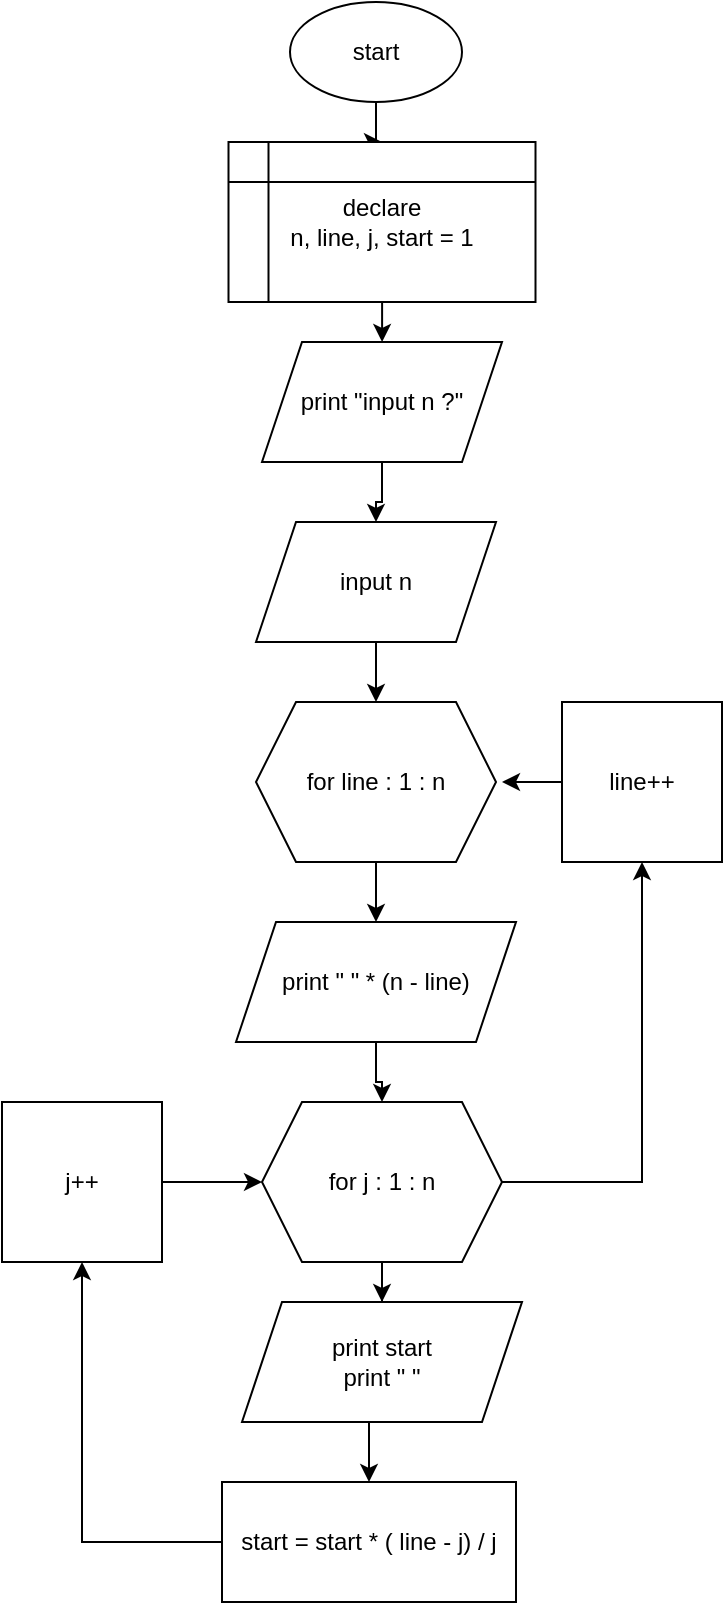 <mxfile version="13.8.0" type="github">
  <diagram id="eT6Rf1ChbxOusexTK_us" name="Page-1">
    <mxGraphModel dx="868" dy="450" grid="1" gridSize="10" guides="1" tooltips="1" connect="1" arrows="1" fold="1" page="1" pageScale="1" pageWidth="827" pageHeight="1169" math="0" shadow="0">
      <root>
        <mxCell id="0" />
        <mxCell id="1" parent="0" />
        <mxCell id="IwWxDs_kXItWFdYUO2PJ-24" style="edgeStyle=orthogonalEdgeStyle;rounded=0;orthogonalLoop=1;jettySize=auto;html=1;entryX=0.5;entryY=0;entryDx=0;entryDy=0;" edge="1" parent="1" source="IwWxDs_kXItWFdYUO2PJ-1" target="IwWxDs_kXItWFdYUO2PJ-2">
          <mxGeometry relative="1" as="geometry" />
        </mxCell>
        <mxCell id="IwWxDs_kXItWFdYUO2PJ-1" value="start" style="ellipse;whiteSpace=wrap;html=1;" vertex="1" parent="1">
          <mxGeometry x="354" y="20" width="86" height="50" as="geometry" />
        </mxCell>
        <mxCell id="IwWxDs_kXItWFdYUO2PJ-25" style="edgeStyle=orthogonalEdgeStyle;rounded=0;orthogonalLoop=1;jettySize=auto;html=1;" edge="1" parent="1" source="IwWxDs_kXItWFdYUO2PJ-2" target="IwWxDs_kXItWFdYUO2PJ-3">
          <mxGeometry relative="1" as="geometry" />
        </mxCell>
        <mxCell id="IwWxDs_kXItWFdYUO2PJ-2" value="declare&lt;br&gt;n, line, j, start = 1" style="shape=internalStorage;whiteSpace=wrap;html=1;backgroundOutline=1;" vertex="1" parent="1">
          <mxGeometry x="323.25" y="90" width="153.5" height="80" as="geometry" />
        </mxCell>
        <mxCell id="IwWxDs_kXItWFdYUO2PJ-26" style="edgeStyle=orthogonalEdgeStyle;rounded=0;orthogonalLoop=1;jettySize=auto;html=1;entryX=0.5;entryY=0;entryDx=0;entryDy=0;" edge="1" parent="1" source="IwWxDs_kXItWFdYUO2PJ-3" target="IwWxDs_kXItWFdYUO2PJ-5">
          <mxGeometry relative="1" as="geometry" />
        </mxCell>
        <mxCell id="IwWxDs_kXItWFdYUO2PJ-3" value="print &quot;input n ?&quot;" style="shape=parallelogram;perimeter=parallelogramPerimeter;whiteSpace=wrap;html=1;fixedSize=1;" vertex="1" parent="1">
          <mxGeometry x="340" y="190" width="120" height="60" as="geometry" />
        </mxCell>
        <mxCell id="IwWxDs_kXItWFdYUO2PJ-27" style="edgeStyle=orthogonalEdgeStyle;rounded=0;orthogonalLoop=1;jettySize=auto;html=1;entryX=0.5;entryY=0;entryDx=0;entryDy=0;" edge="1" parent="1" source="IwWxDs_kXItWFdYUO2PJ-5" target="IwWxDs_kXItWFdYUO2PJ-7">
          <mxGeometry relative="1" as="geometry" />
        </mxCell>
        <mxCell id="IwWxDs_kXItWFdYUO2PJ-5" value="input n" style="shape=parallelogram;perimeter=parallelogramPerimeter;whiteSpace=wrap;html=1;fixedSize=1;" vertex="1" parent="1">
          <mxGeometry x="337" y="280" width="120" height="60" as="geometry" />
        </mxCell>
        <mxCell id="IwWxDs_kXItWFdYUO2PJ-15" style="edgeStyle=orthogonalEdgeStyle;rounded=0;orthogonalLoop=1;jettySize=auto;html=1;entryX=0.5;entryY=0;entryDx=0;entryDy=0;" edge="1" parent="1" source="IwWxDs_kXItWFdYUO2PJ-7" target="IwWxDs_kXItWFdYUO2PJ-8">
          <mxGeometry relative="1" as="geometry" />
        </mxCell>
        <mxCell id="IwWxDs_kXItWFdYUO2PJ-7" value="for line : 1 : n" style="shape=hexagon;perimeter=hexagonPerimeter2;whiteSpace=wrap;html=1;fixedSize=1;" vertex="1" parent="1">
          <mxGeometry x="337" y="370" width="120" height="80" as="geometry" />
        </mxCell>
        <mxCell id="IwWxDs_kXItWFdYUO2PJ-16" style="edgeStyle=orthogonalEdgeStyle;rounded=0;orthogonalLoop=1;jettySize=auto;html=1;entryX=0.5;entryY=0;entryDx=0;entryDy=0;" edge="1" parent="1" source="IwWxDs_kXItWFdYUO2PJ-8" target="IwWxDs_kXItWFdYUO2PJ-9">
          <mxGeometry relative="1" as="geometry" />
        </mxCell>
        <mxCell id="IwWxDs_kXItWFdYUO2PJ-8" value="print &quot; &quot; * (n - line)" style="shape=parallelogram;perimeter=parallelogramPerimeter;whiteSpace=wrap;html=1;fixedSize=1;" vertex="1" parent="1">
          <mxGeometry x="327" y="480" width="140" height="60" as="geometry" />
        </mxCell>
        <mxCell id="IwWxDs_kXItWFdYUO2PJ-12" style="edgeStyle=orthogonalEdgeStyle;rounded=0;orthogonalLoop=1;jettySize=auto;html=1;entryX=0.5;entryY=0;entryDx=0;entryDy=0;" edge="1" parent="1" source="IwWxDs_kXItWFdYUO2PJ-9" target="IwWxDs_kXItWFdYUO2PJ-10">
          <mxGeometry relative="1" as="geometry" />
        </mxCell>
        <mxCell id="IwWxDs_kXItWFdYUO2PJ-22" style="edgeStyle=orthogonalEdgeStyle;rounded=0;orthogonalLoop=1;jettySize=auto;html=1;entryX=0.5;entryY=1;entryDx=0;entryDy=0;" edge="1" parent="1" source="IwWxDs_kXItWFdYUO2PJ-9" target="IwWxDs_kXItWFdYUO2PJ-21">
          <mxGeometry relative="1" as="geometry" />
        </mxCell>
        <mxCell id="IwWxDs_kXItWFdYUO2PJ-9" value="for j : 1 : n" style="shape=hexagon;perimeter=hexagonPerimeter2;whiteSpace=wrap;html=1;fixedSize=1;" vertex="1" parent="1">
          <mxGeometry x="340" y="570" width="120" height="80" as="geometry" />
        </mxCell>
        <mxCell id="IwWxDs_kXItWFdYUO2PJ-13" style="edgeStyle=orthogonalEdgeStyle;rounded=0;orthogonalLoop=1;jettySize=auto;html=1;entryX=0.5;entryY=0;entryDx=0;entryDy=0;" edge="1" parent="1" source="IwWxDs_kXItWFdYUO2PJ-10" target="IwWxDs_kXItWFdYUO2PJ-11">
          <mxGeometry relative="1" as="geometry">
            <Array as="points">
              <mxPoint x="394" y="750" />
            </Array>
          </mxGeometry>
        </mxCell>
        <mxCell id="IwWxDs_kXItWFdYUO2PJ-10" value="print start&lt;br&gt;print &quot; &quot;" style="shape=parallelogram;perimeter=parallelogramPerimeter;whiteSpace=wrap;html=1;fixedSize=1;" vertex="1" parent="1">
          <mxGeometry x="330" y="670" width="140" height="60" as="geometry" />
        </mxCell>
        <mxCell id="IwWxDs_kXItWFdYUO2PJ-19" style="edgeStyle=orthogonalEdgeStyle;rounded=0;orthogonalLoop=1;jettySize=auto;html=1;entryX=0.5;entryY=1;entryDx=0;entryDy=0;" edge="1" parent="1" source="IwWxDs_kXItWFdYUO2PJ-11" target="IwWxDs_kXItWFdYUO2PJ-18">
          <mxGeometry relative="1" as="geometry" />
        </mxCell>
        <mxCell id="IwWxDs_kXItWFdYUO2PJ-11" value="start = start * ( line - j) / j" style="rounded=0;whiteSpace=wrap;html=1;" vertex="1" parent="1">
          <mxGeometry x="320" y="760" width="147" height="60" as="geometry" />
        </mxCell>
        <mxCell id="IwWxDs_kXItWFdYUO2PJ-20" style="edgeStyle=orthogonalEdgeStyle;rounded=0;orthogonalLoop=1;jettySize=auto;html=1;entryX=0;entryY=0.5;entryDx=0;entryDy=0;" edge="1" parent="1" source="IwWxDs_kXItWFdYUO2PJ-18" target="IwWxDs_kXItWFdYUO2PJ-9">
          <mxGeometry relative="1" as="geometry" />
        </mxCell>
        <mxCell id="IwWxDs_kXItWFdYUO2PJ-18" value="j++" style="whiteSpace=wrap;html=1;aspect=fixed;" vertex="1" parent="1">
          <mxGeometry x="210" y="570" width="80" height="80" as="geometry" />
        </mxCell>
        <mxCell id="IwWxDs_kXItWFdYUO2PJ-23" style="edgeStyle=orthogonalEdgeStyle;rounded=0;orthogonalLoop=1;jettySize=auto;html=1;" edge="1" parent="1" source="IwWxDs_kXItWFdYUO2PJ-21">
          <mxGeometry relative="1" as="geometry">
            <mxPoint x="460" y="410" as="targetPoint" />
          </mxGeometry>
        </mxCell>
        <mxCell id="IwWxDs_kXItWFdYUO2PJ-21" value="line++" style="whiteSpace=wrap;html=1;aspect=fixed;" vertex="1" parent="1">
          <mxGeometry x="490" y="370" width="80" height="80" as="geometry" />
        </mxCell>
      </root>
    </mxGraphModel>
  </diagram>
</mxfile>
